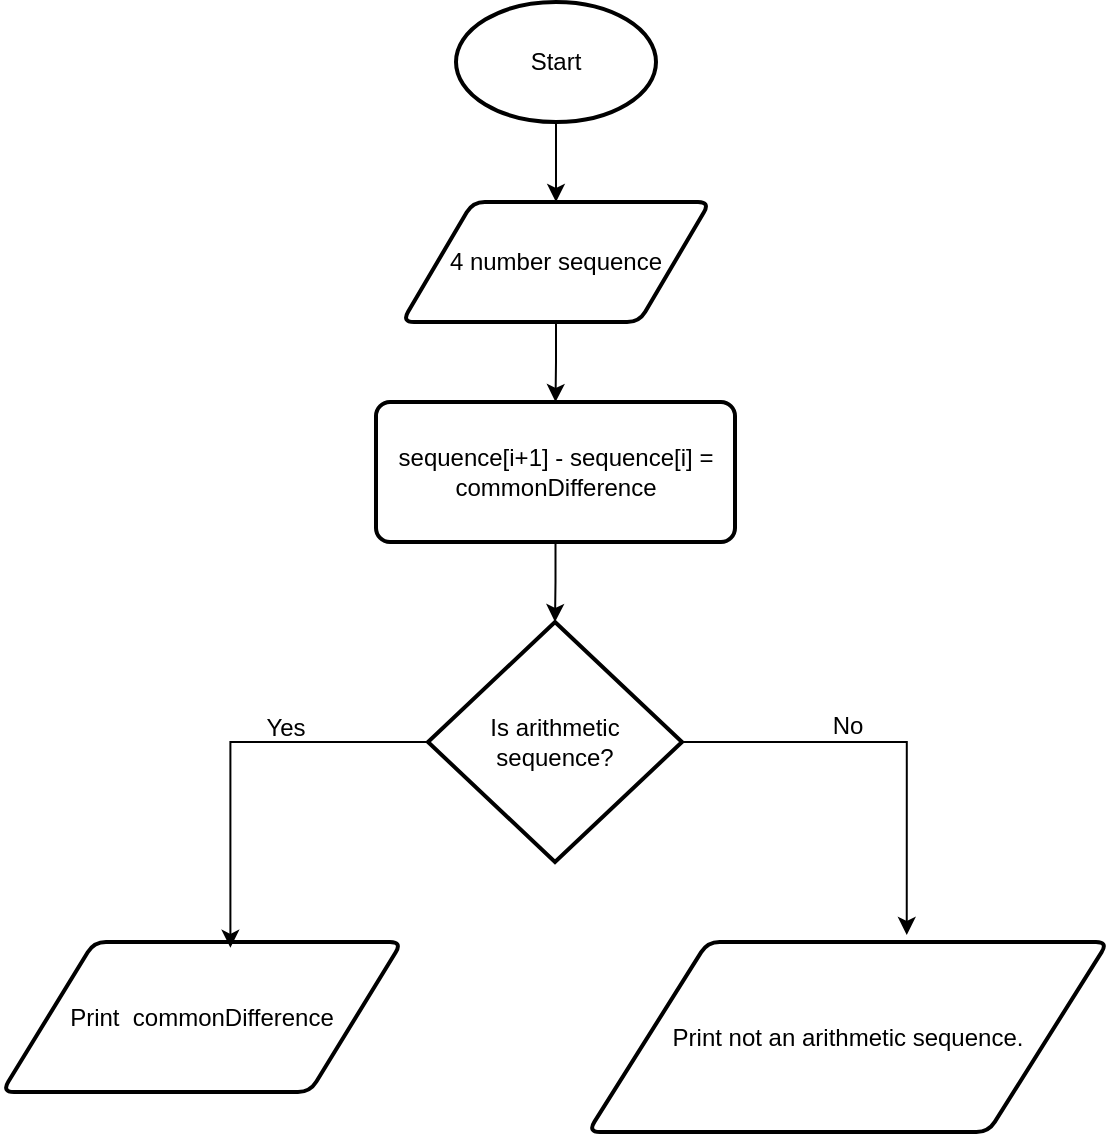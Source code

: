 <mxfile version="21.8.2" type="github">
  <diagram id="C5RBs43oDa-KdzZeNtuy" name="Page-1">
    <mxGraphModel dx="521" dy="559" grid="1" gridSize="10" guides="1" tooltips="1" connect="1" arrows="1" fold="1" page="1" pageScale="1" pageWidth="827" pageHeight="1169" math="0" shadow="0">
      <root>
        <mxCell id="WIyWlLk6GJQsqaUBKTNV-0" />
        <mxCell id="WIyWlLk6GJQsqaUBKTNV-1" parent="WIyWlLk6GJQsqaUBKTNV-0" />
        <mxCell id="AgrkTU_8FYSsDIzBvHiQ-6" value="" style="edgeStyle=orthogonalEdgeStyle;rounded=0;orthogonalLoop=1;jettySize=auto;html=1;" edge="1" parent="WIyWlLk6GJQsqaUBKTNV-1" source="AgrkTU_8FYSsDIzBvHiQ-0" target="AgrkTU_8FYSsDIzBvHiQ-1">
          <mxGeometry relative="1" as="geometry" />
        </mxCell>
        <mxCell id="AgrkTU_8FYSsDIzBvHiQ-0" value="Start" style="strokeWidth=2;html=1;shape=mxgraph.flowchart.start_1;whiteSpace=wrap;" vertex="1" parent="WIyWlLk6GJQsqaUBKTNV-1">
          <mxGeometry x="364" y="40" width="100" height="60" as="geometry" />
        </mxCell>
        <mxCell id="AgrkTU_8FYSsDIzBvHiQ-7" value="" style="edgeStyle=orthogonalEdgeStyle;rounded=0;orthogonalLoop=1;jettySize=auto;html=1;" edge="1" parent="WIyWlLk6GJQsqaUBKTNV-1" source="AgrkTU_8FYSsDIzBvHiQ-1" target="AgrkTU_8FYSsDIzBvHiQ-2">
          <mxGeometry relative="1" as="geometry" />
        </mxCell>
        <mxCell id="AgrkTU_8FYSsDIzBvHiQ-1" value="4 number sequence&lt;span id=&quot;docs-internal-guid-0ddb6e71-7fff-28ad-6f8a-a734f48ec6af&quot;&gt;&lt;/span&gt;&lt;span id=&quot;docs-internal-guid-0ddb6e71-7fff-28ad-6f8a-a734f48ec6af&quot;&gt;&lt;/span&gt;" style="shape=parallelogram;html=1;strokeWidth=2;perimeter=parallelogramPerimeter;whiteSpace=wrap;rounded=1;arcSize=12;size=0.23;" vertex="1" parent="WIyWlLk6GJQsqaUBKTNV-1">
          <mxGeometry x="337" y="140" width="154" height="60" as="geometry" />
        </mxCell>
        <mxCell id="AgrkTU_8FYSsDIzBvHiQ-8" value="" style="edgeStyle=orthogonalEdgeStyle;rounded=0;orthogonalLoop=1;jettySize=auto;html=1;" edge="1" parent="WIyWlLk6GJQsqaUBKTNV-1" source="AgrkTU_8FYSsDIzBvHiQ-2" target="AgrkTU_8FYSsDIzBvHiQ-3">
          <mxGeometry relative="1" as="geometry" />
        </mxCell>
        <mxCell id="AgrkTU_8FYSsDIzBvHiQ-2" value="sequence[i+1] - sequence[i] = commonDifference" style="rounded=1;whiteSpace=wrap;html=1;absoluteArcSize=1;arcSize=14;strokeWidth=2;" vertex="1" parent="WIyWlLk6GJQsqaUBKTNV-1">
          <mxGeometry x="324" y="240" width="179.5" height="70" as="geometry" />
        </mxCell>
        <mxCell id="AgrkTU_8FYSsDIzBvHiQ-3" value="Is arithmetic sequence?" style="strokeWidth=2;html=1;shape=mxgraph.flowchart.decision;whiteSpace=wrap;" vertex="1" parent="WIyWlLk6GJQsqaUBKTNV-1">
          <mxGeometry x="350" y="350" width="127" height="120" as="geometry" />
        </mxCell>
        <mxCell id="AgrkTU_8FYSsDIzBvHiQ-4" value="Print&amp;nbsp; commonDifference" style="shape=parallelogram;html=1;strokeWidth=2;perimeter=parallelogramPerimeter;whiteSpace=wrap;rounded=1;arcSize=12;size=0.23;" vertex="1" parent="WIyWlLk6GJQsqaUBKTNV-1">
          <mxGeometry x="137" y="510" width="200" height="75" as="geometry" />
        </mxCell>
        <mxCell id="AgrkTU_8FYSsDIzBvHiQ-5" value="Print not an arithmetic sequence." style="shape=parallelogram;html=1;strokeWidth=2;perimeter=parallelogramPerimeter;whiteSpace=wrap;rounded=1;arcSize=12;size=0.23;" vertex="1" parent="WIyWlLk6GJQsqaUBKTNV-1">
          <mxGeometry x="430" y="510" width="260" height="95" as="geometry" />
        </mxCell>
        <mxCell id="AgrkTU_8FYSsDIzBvHiQ-9" style="edgeStyle=orthogonalEdgeStyle;rounded=0;orthogonalLoop=1;jettySize=auto;html=1;entryX=0.571;entryY=0.039;entryDx=0;entryDy=0;entryPerimeter=0;exitX=0;exitY=0.5;exitDx=0;exitDy=0;exitPerimeter=0;" edge="1" parent="WIyWlLk6GJQsqaUBKTNV-1" source="AgrkTU_8FYSsDIzBvHiQ-3" target="AgrkTU_8FYSsDIzBvHiQ-4">
          <mxGeometry relative="1" as="geometry" />
        </mxCell>
        <mxCell id="AgrkTU_8FYSsDIzBvHiQ-10" style="edgeStyle=orthogonalEdgeStyle;rounded=0;orthogonalLoop=1;jettySize=auto;html=1;entryX=0.613;entryY=-0.037;entryDx=0;entryDy=0;entryPerimeter=0;exitX=1;exitY=0.5;exitDx=0;exitDy=0;exitPerimeter=0;" edge="1" parent="WIyWlLk6GJQsqaUBKTNV-1" source="AgrkTU_8FYSsDIzBvHiQ-3" target="AgrkTU_8FYSsDIzBvHiQ-5">
          <mxGeometry relative="1" as="geometry" />
        </mxCell>
        <mxCell id="AgrkTU_8FYSsDIzBvHiQ-11" value="Yes" style="text;strokeColor=none;align=center;fillColor=none;html=1;verticalAlign=middle;whiteSpace=wrap;rounded=0;" vertex="1" parent="WIyWlLk6GJQsqaUBKTNV-1">
          <mxGeometry x="249" y="388" width="60" height="30" as="geometry" />
        </mxCell>
        <mxCell id="AgrkTU_8FYSsDIzBvHiQ-13" value="No" style="text;strokeColor=none;align=center;fillColor=none;html=1;verticalAlign=middle;whiteSpace=wrap;rounded=0;" vertex="1" parent="WIyWlLk6GJQsqaUBKTNV-1">
          <mxGeometry x="530" y="387" width="60" height="30" as="geometry" />
        </mxCell>
      </root>
    </mxGraphModel>
  </diagram>
</mxfile>
